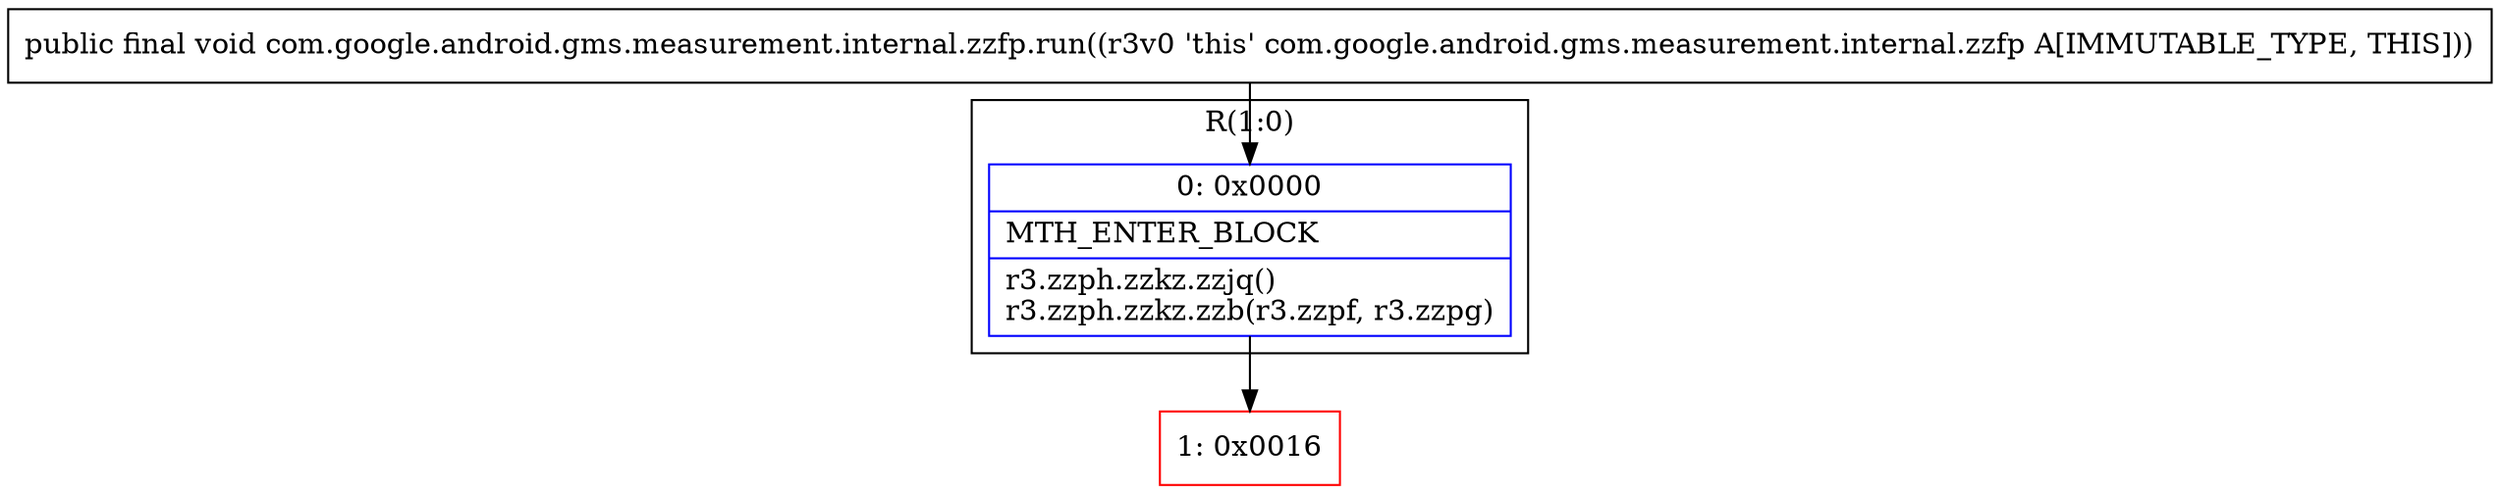 digraph "CFG forcom.google.android.gms.measurement.internal.zzfp.run()V" {
subgraph cluster_Region_686736983 {
label = "R(1:0)";
node [shape=record,color=blue];
Node_0 [shape=record,label="{0\:\ 0x0000|MTH_ENTER_BLOCK\l|r3.zzph.zzkz.zzjq()\lr3.zzph.zzkz.zzb(r3.zzpf, r3.zzpg)\l}"];
}
Node_1 [shape=record,color=red,label="{1\:\ 0x0016}"];
MethodNode[shape=record,label="{public final void com.google.android.gms.measurement.internal.zzfp.run((r3v0 'this' com.google.android.gms.measurement.internal.zzfp A[IMMUTABLE_TYPE, THIS])) }"];
MethodNode -> Node_0;
Node_0 -> Node_1;
}

